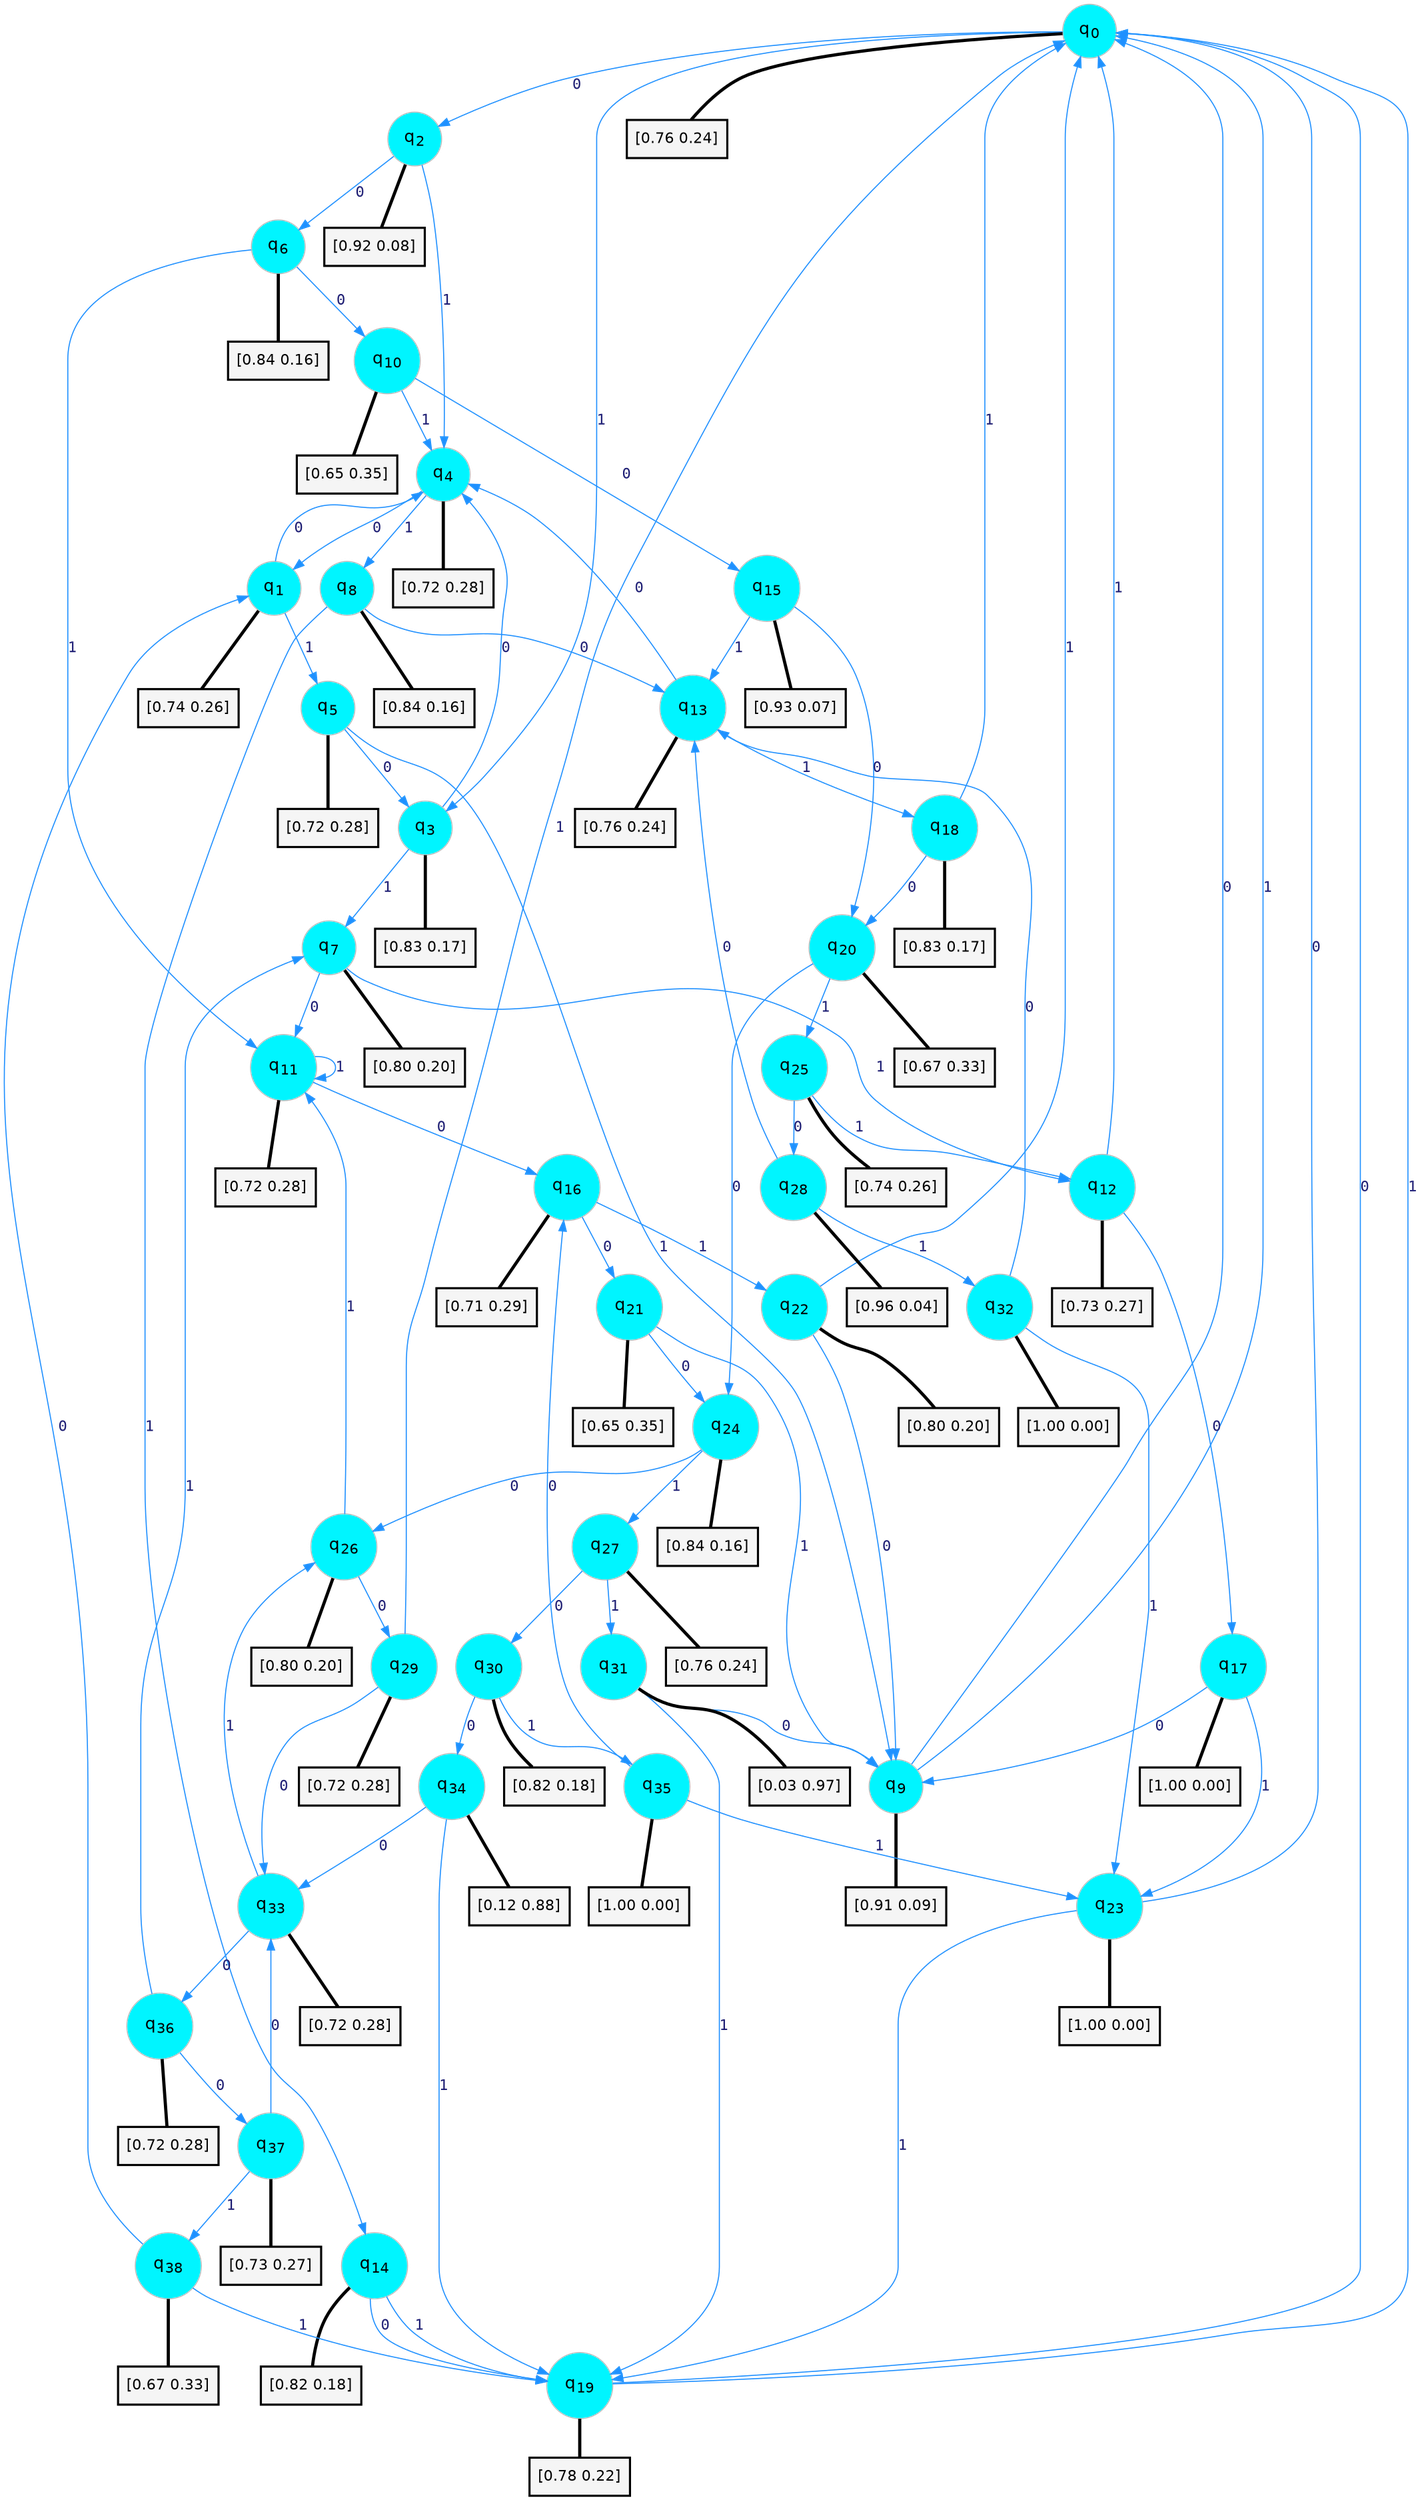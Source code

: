 digraph G {
graph [
bgcolor=transparent, dpi=300, rankdir=TD, size="40,25"];
node [
color=gray, fillcolor=turquoise1, fontcolor=black, fontname=Helvetica, fontsize=16, fontweight=bold, shape=circle, style=filled];
edge [
arrowsize=1, color=dodgerblue1, fontcolor=midnightblue, fontname=courier, fontweight=bold, penwidth=1, style=solid, weight=20];
0[label=<q<SUB>0</SUB>>];
1[label=<q<SUB>1</SUB>>];
2[label=<q<SUB>2</SUB>>];
3[label=<q<SUB>3</SUB>>];
4[label=<q<SUB>4</SUB>>];
5[label=<q<SUB>5</SUB>>];
6[label=<q<SUB>6</SUB>>];
7[label=<q<SUB>7</SUB>>];
8[label=<q<SUB>8</SUB>>];
9[label=<q<SUB>9</SUB>>];
10[label=<q<SUB>10</SUB>>];
11[label=<q<SUB>11</SUB>>];
12[label=<q<SUB>12</SUB>>];
13[label=<q<SUB>13</SUB>>];
14[label=<q<SUB>14</SUB>>];
15[label=<q<SUB>15</SUB>>];
16[label=<q<SUB>16</SUB>>];
17[label=<q<SUB>17</SUB>>];
18[label=<q<SUB>18</SUB>>];
19[label=<q<SUB>19</SUB>>];
20[label=<q<SUB>20</SUB>>];
21[label=<q<SUB>21</SUB>>];
22[label=<q<SUB>22</SUB>>];
23[label=<q<SUB>23</SUB>>];
24[label=<q<SUB>24</SUB>>];
25[label=<q<SUB>25</SUB>>];
26[label=<q<SUB>26</SUB>>];
27[label=<q<SUB>27</SUB>>];
28[label=<q<SUB>28</SUB>>];
29[label=<q<SUB>29</SUB>>];
30[label=<q<SUB>30</SUB>>];
31[label=<q<SUB>31</SUB>>];
32[label=<q<SUB>32</SUB>>];
33[label=<q<SUB>33</SUB>>];
34[label=<q<SUB>34</SUB>>];
35[label=<q<SUB>35</SUB>>];
36[label=<q<SUB>36</SUB>>];
37[label=<q<SUB>37</SUB>>];
38[label=<q<SUB>38</SUB>>];
39[label="[0.76 0.24]", shape=box,fontcolor=black, fontname=Helvetica, fontsize=14, penwidth=2, fillcolor=whitesmoke,color=black];
40[label="[0.74 0.26]", shape=box,fontcolor=black, fontname=Helvetica, fontsize=14, penwidth=2, fillcolor=whitesmoke,color=black];
41[label="[0.92 0.08]", shape=box,fontcolor=black, fontname=Helvetica, fontsize=14, penwidth=2, fillcolor=whitesmoke,color=black];
42[label="[0.83 0.17]", shape=box,fontcolor=black, fontname=Helvetica, fontsize=14, penwidth=2, fillcolor=whitesmoke,color=black];
43[label="[0.72 0.28]", shape=box,fontcolor=black, fontname=Helvetica, fontsize=14, penwidth=2, fillcolor=whitesmoke,color=black];
44[label="[0.72 0.28]", shape=box,fontcolor=black, fontname=Helvetica, fontsize=14, penwidth=2, fillcolor=whitesmoke,color=black];
45[label="[0.84 0.16]", shape=box,fontcolor=black, fontname=Helvetica, fontsize=14, penwidth=2, fillcolor=whitesmoke,color=black];
46[label="[0.80 0.20]", shape=box,fontcolor=black, fontname=Helvetica, fontsize=14, penwidth=2, fillcolor=whitesmoke,color=black];
47[label="[0.84 0.16]", shape=box,fontcolor=black, fontname=Helvetica, fontsize=14, penwidth=2, fillcolor=whitesmoke,color=black];
48[label="[0.91 0.09]", shape=box,fontcolor=black, fontname=Helvetica, fontsize=14, penwidth=2, fillcolor=whitesmoke,color=black];
49[label="[0.65 0.35]", shape=box,fontcolor=black, fontname=Helvetica, fontsize=14, penwidth=2, fillcolor=whitesmoke,color=black];
50[label="[0.72 0.28]", shape=box,fontcolor=black, fontname=Helvetica, fontsize=14, penwidth=2, fillcolor=whitesmoke,color=black];
51[label="[0.73 0.27]", shape=box,fontcolor=black, fontname=Helvetica, fontsize=14, penwidth=2, fillcolor=whitesmoke,color=black];
52[label="[0.76 0.24]", shape=box,fontcolor=black, fontname=Helvetica, fontsize=14, penwidth=2, fillcolor=whitesmoke,color=black];
53[label="[0.82 0.18]", shape=box,fontcolor=black, fontname=Helvetica, fontsize=14, penwidth=2, fillcolor=whitesmoke,color=black];
54[label="[0.93 0.07]", shape=box,fontcolor=black, fontname=Helvetica, fontsize=14, penwidth=2, fillcolor=whitesmoke,color=black];
55[label="[0.71 0.29]", shape=box,fontcolor=black, fontname=Helvetica, fontsize=14, penwidth=2, fillcolor=whitesmoke,color=black];
56[label="[1.00 0.00]", shape=box,fontcolor=black, fontname=Helvetica, fontsize=14, penwidth=2, fillcolor=whitesmoke,color=black];
57[label="[0.83 0.17]", shape=box,fontcolor=black, fontname=Helvetica, fontsize=14, penwidth=2, fillcolor=whitesmoke,color=black];
58[label="[0.78 0.22]", shape=box,fontcolor=black, fontname=Helvetica, fontsize=14, penwidth=2, fillcolor=whitesmoke,color=black];
59[label="[0.67 0.33]", shape=box,fontcolor=black, fontname=Helvetica, fontsize=14, penwidth=2, fillcolor=whitesmoke,color=black];
60[label="[0.65 0.35]", shape=box,fontcolor=black, fontname=Helvetica, fontsize=14, penwidth=2, fillcolor=whitesmoke,color=black];
61[label="[0.80 0.20]", shape=box,fontcolor=black, fontname=Helvetica, fontsize=14, penwidth=2, fillcolor=whitesmoke,color=black];
62[label="[1.00 0.00]", shape=box,fontcolor=black, fontname=Helvetica, fontsize=14, penwidth=2, fillcolor=whitesmoke,color=black];
63[label="[0.84 0.16]", shape=box,fontcolor=black, fontname=Helvetica, fontsize=14, penwidth=2, fillcolor=whitesmoke,color=black];
64[label="[0.74 0.26]", shape=box,fontcolor=black, fontname=Helvetica, fontsize=14, penwidth=2, fillcolor=whitesmoke,color=black];
65[label="[0.80 0.20]", shape=box,fontcolor=black, fontname=Helvetica, fontsize=14, penwidth=2, fillcolor=whitesmoke,color=black];
66[label="[0.76 0.24]", shape=box,fontcolor=black, fontname=Helvetica, fontsize=14, penwidth=2, fillcolor=whitesmoke,color=black];
67[label="[0.96 0.04]", shape=box,fontcolor=black, fontname=Helvetica, fontsize=14, penwidth=2, fillcolor=whitesmoke,color=black];
68[label="[0.72 0.28]", shape=box,fontcolor=black, fontname=Helvetica, fontsize=14, penwidth=2, fillcolor=whitesmoke,color=black];
69[label="[0.82 0.18]", shape=box,fontcolor=black, fontname=Helvetica, fontsize=14, penwidth=2, fillcolor=whitesmoke,color=black];
70[label="[0.03 0.97]", shape=box,fontcolor=black, fontname=Helvetica, fontsize=14, penwidth=2, fillcolor=whitesmoke,color=black];
71[label="[1.00 0.00]", shape=box,fontcolor=black, fontname=Helvetica, fontsize=14, penwidth=2, fillcolor=whitesmoke,color=black];
72[label="[0.72 0.28]", shape=box,fontcolor=black, fontname=Helvetica, fontsize=14, penwidth=2, fillcolor=whitesmoke,color=black];
73[label="[0.12 0.88]", shape=box,fontcolor=black, fontname=Helvetica, fontsize=14, penwidth=2, fillcolor=whitesmoke,color=black];
74[label="[1.00 0.00]", shape=box,fontcolor=black, fontname=Helvetica, fontsize=14, penwidth=2, fillcolor=whitesmoke,color=black];
75[label="[0.72 0.28]", shape=box,fontcolor=black, fontname=Helvetica, fontsize=14, penwidth=2, fillcolor=whitesmoke,color=black];
76[label="[0.73 0.27]", shape=box,fontcolor=black, fontname=Helvetica, fontsize=14, penwidth=2, fillcolor=whitesmoke,color=black];
77[label="[0.67 0.33]", shape=box,fontcolor=black, fontname=Helvetica, fontsize=14, penwidth=2, fillcolor=whitesmoke,color=black];
0->2 [label=0];
0->3 [label=1];
0->39 [arrowhead=none, penwidth=3,color=black];
1->4 [label=0];
1->5 [label=1];
1->40 [arrowhead=none, penwidth=3,color=black];
2->6 [label=0];
2->4 [label=1];
2->41 [arrowhead=none, penwidth=3,color=black];
3->4 [label=0];
3->7 [label=1];
3->42 [arrowhead=none, penwidth=3,color=black];
4->1 [label=0];
4->8 [label=1];
4->43 [arrowhead=none, penwidth=3,color=black];
5->3 [label=0];
5->9 [label=1];
5->44 [arrowhead=none, penwidth=3,color=black];
6->10 [label=0];
6->11 [label=1];
6->45 [arrowhead=none, penwidth=3,color=black];
7->11 [label=0];
7->12 [label=1];
7->46 [arrowhead=none, penwidth=3,color=black];
8->13 [label=0];
8->14 [label=1];
8->47 [arrowhead=none, penwidth=3,color=black];
9->0 [label=0];
9->0 [label=1];
9->48 [arrowhead=none, penwidth=3,color=black];
10->15 [label=0];
10->4 [label=1];
10->49 [arrowhead=none, penwidth=3,color=black];
11->16 [label=0];
11->11 [label=1];
11->50 [arrowhead=none, penwidth=3,color=black];
12->17 [label=0];
12->0 [label=1];
12->51 [arrowhead=none, penwidth=3,color=black];
13->4 [label=0];
13->18 [label=1];
13->52 [arrowhead=none, penwidth=3,color=black];
14->19 [label=0];
14->19 [label=1];
14->53 [arrowhead=none, penwidth=3,color=black];
15->20 [label=0];
15->13 [label=1];
15->54 [arrowhead=none, penwidth=3,color=black];
16->21 [label=0];
16->22 [label=1];
16->55 [arrowhead=none, penwidth=3,color=black];
17->9 [label=0];
17->23 [label=1];
17->56 [arrowhead=none, penwidth=3,color=black];
18->20 [label=0];
18->0 [label=1];
18->57 [arrowhead=none, penwidth=3,color=black];
19->0 [label=0];
19->0 [label=1];
19->58 [arrowhead=none, penwidth=3,color=black];
20->24 [label=0];
20->25 [label=1];
20->59 [arrowhead=none, penwidth=3,color=black];
21->24 [label=0];
21->9 [label=1];
21->60 [arrowhead=none, penwidth=3,color=black];
22->9 [label=0];
22->0 [label=1];
22->61 [arrowhead=none, penwidth=3,color=black];
23->0 [label=0];
23->19 [label=1];
23->62 [arrowhead=none, penwidth=3,color=black];
24->26 [label=0];
24->27 [label=1];
24->63 [arrowhead=none, penwidth=3,color=black];
25->28 [label=0];
25->12 [label=1];
25->64 [arrowhead=none, penwidth=3,color=black];
26->29 [label=0];
26->11 [label=1];
26->65 [arrowhead=none, penwidth=3,color=black];
27->30 [label=0];
27->31 [label=1];
27->66 [arrowhead=none, penwidth=3,color=black];
28->13 [label=0];
28->32 [label=1];
28->67 [arrowhead=none, penwidth=3,color=black];
29->33 [label=0];
29->0 [label=1];
29->68 [arrowhead=none, penwidth=3,color=black];
30->34 [label=0];
30->35 [label=1];
30->69 [arrowhead=none, penwidth=3,color=black];
31->9 [label=0];
31->19 [label=1];
31->70 [arrowhead=none, penwidth=3,color=black];
32->13 [label=0];
32->23 [label=1];
32->71 [arrowhead=none, penwidth=3,color=black];
33->36 [label=0];
33->26 [label=1];
33->72 [arrowhead=none, penwidth=3,color=black];
34->33 [label=0];
34->19 [label=1];
34->73 [arrowhead=none, penwidth=3,color=black];
35->16 [label=0];
35->23 [label=1];
35->74 [arrowhead=none, penwidth=3,color=black];
36->37 [label=0];
36->7 [label=1];
36->75 [arrowhead=none, penwidth=3,color=black];
37->33 [label=0];
37->38 [label=1];
37->76 [arrowhead=none, penwidth=3,color=black];
38->1 [label=0];
38->19 [label=1];
38->77 [arrowhead=none, penwidth=3,color=black];
}
